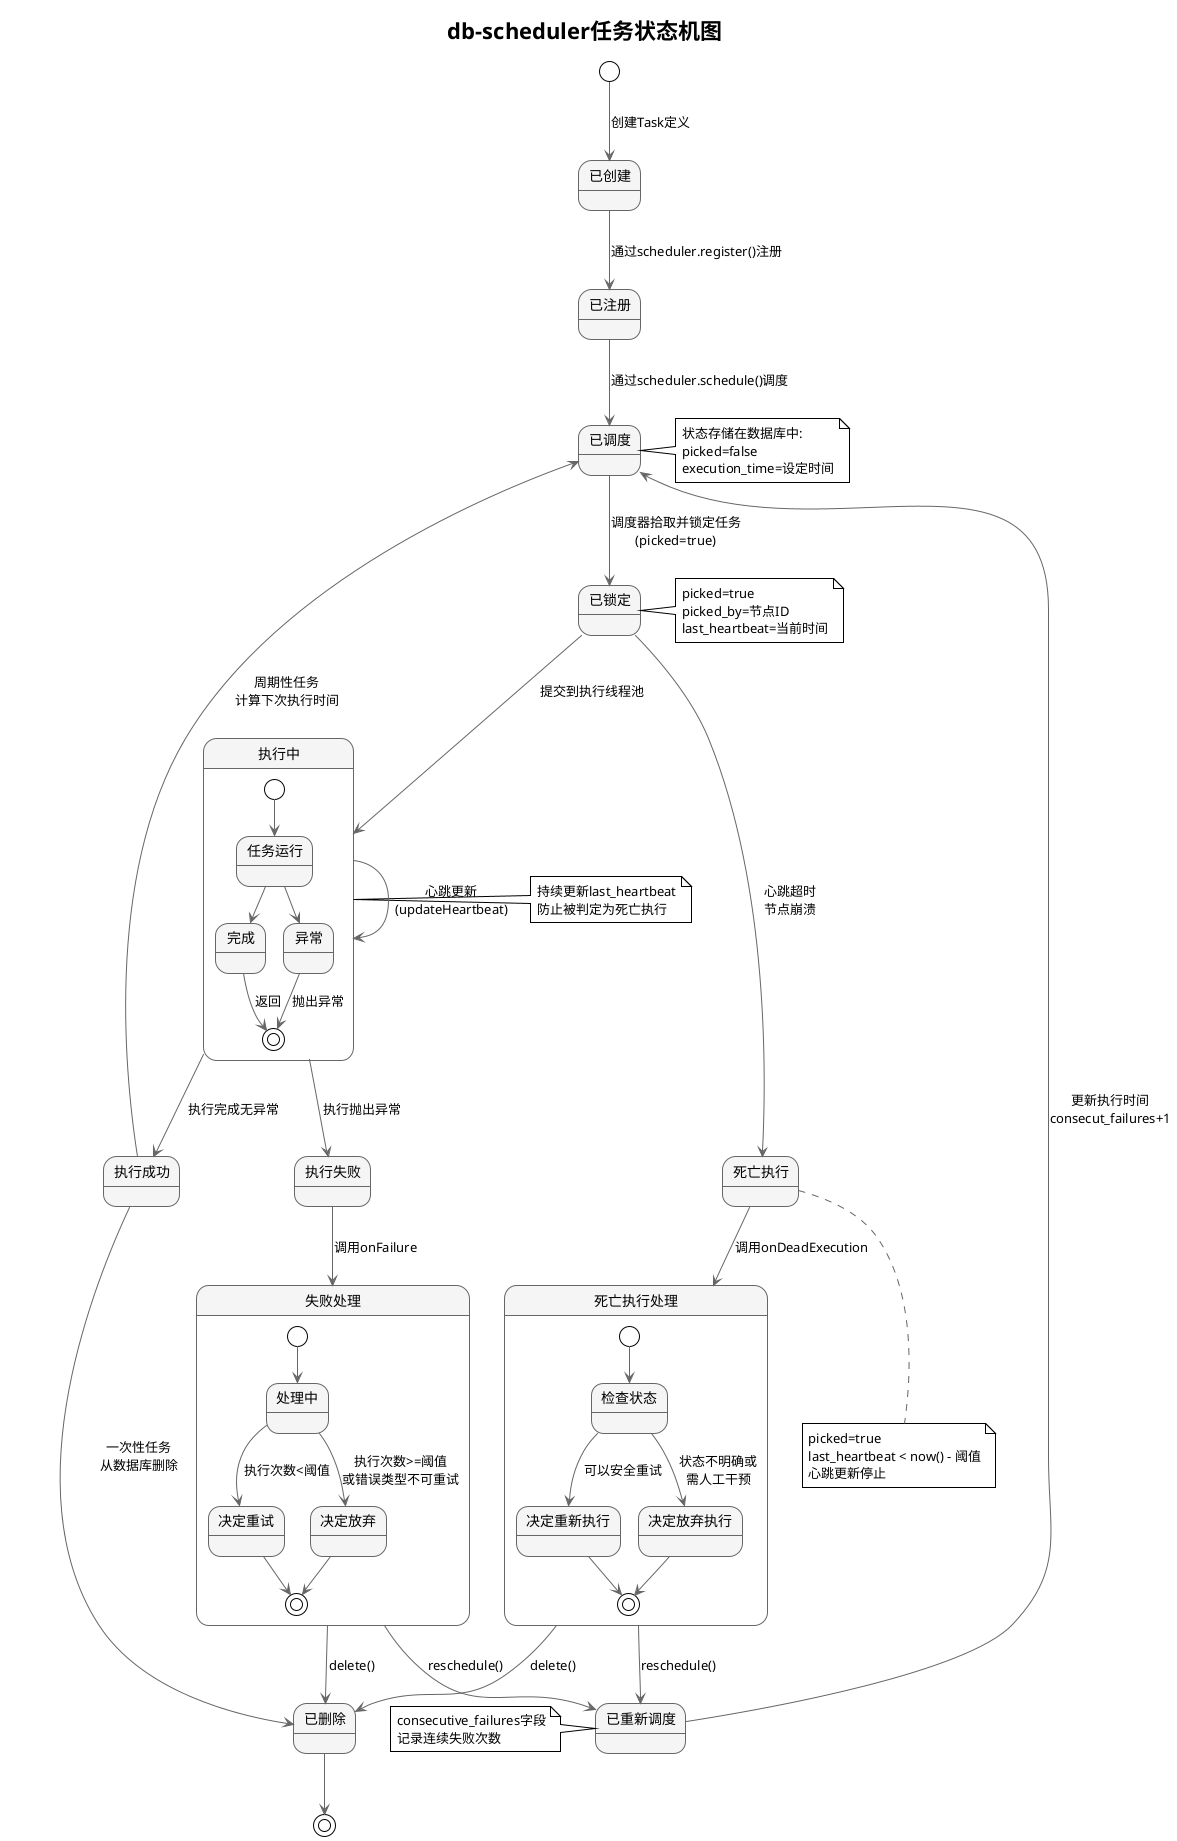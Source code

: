 @startuml db-scheduler任务状态机

!theme plain
skinparam state {
  BackgroundColor #f5f5f5
  BorderColor #666666
  ArrowColor #666666
  StartColor #445588
  EndColor #445588
}

title db-scheduler任务状态机图

[*] --> 已创建 : 创建Task定义
已创建 --> 已注册 : 通过scheduler.register()注册
已注册 --> 已调度 : 通过scheduler.schedule()调度
已调度 --> 已锁定 : 调度器拾取并锁定任务\n(picked=true)
已锁定 --> 执行中 : 提交到执行线程池
执行中 --> 执行中 : 心跳更新\n(updateHeartbeat)

state 执行中 {
  [*] --> 任务运行
  任务运行 --> 完成
  任务运行 --> 异常
  完成 --> [*] : 返回
  异常 --> [*] : 抛出异常
}

执行中 -down-> 执行成功 : 执行完成无异常
执行成功 --> 已删除 : 一次性任务\n从数据库删除
执行成功 -left-> 已调度 : 周期性任务\n计算下次执行时间

执行中 -down-> 执行失败 : 执行抛出异常
执行失败 --> 失败处理 : 调用onFailure

state 失败处理 {
  [*] --> 处理中
  处理中 --> 决定重试 : 执行次数<阈值
  处理中 --> 决定放弃 : 执行次数>=阈值\n或错误类型不可重试
  决定重试 --> [*]
  决定放弃 --> [*]
}

失败处理 -down-> 已重新调度 : reschedule()
已重新调度 -up-> 已调度 : 更新执行时间\nconsecut_failures+1

失败处理 -down-> 已删除 : delete()

已锁定 -right-> 死亡执行 : 心跳超时\n节点崩溃
死亡执行 -down-> 死亡执行处理 : 调用onDeadExecution

state 死亡执行处理 {
  [*] --> 检查状态
  检查状态 --> 决定重新执行 : 可以安全重试
  检查状态 --> 决定放弃执行 : 状态不明确或\n需人工干预
  决定重新执行 --> [*]
  决定放弃执行 --> [*]
}

死亡执行处理 -right-> 已重新调度 : reschedule()
死亡执行处理 -down-> 已删除 : delete()

已删除 --> [*]

note right of 已调度
  状态存储在数据库中:
  picked=false
  execution_time=设定时间
end note

note right of 已锁定
  picked=true
  picked_by=节点ID
  last_heartbeat=当前时间
end note

note right of 执行中
  持续更新last_heartbeat
  防止被判定为死亡执行
end note

note bottom of 死亡执行
  picked=true
  last_heartbeat < now() - 阈值
  心跳更新停止
end note

note left of 已重新调度
  consecutive_failures字段
  记录连续失败次数
end note

@enduml 